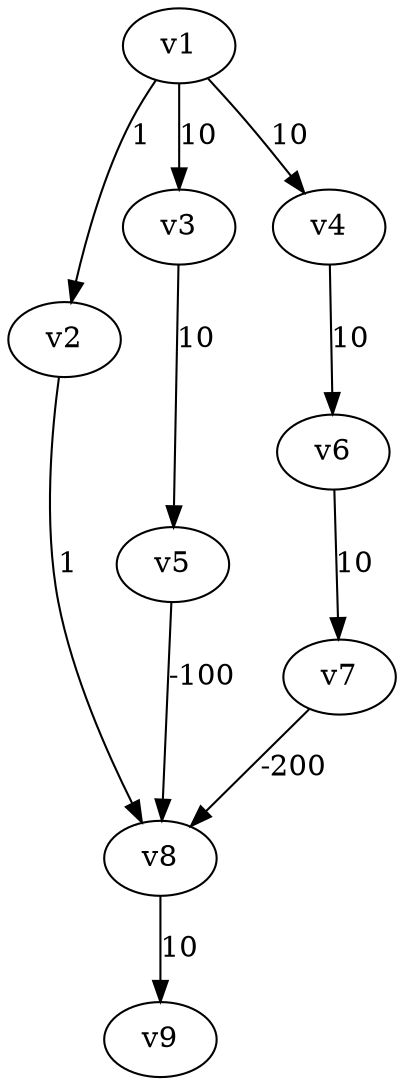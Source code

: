 digraph graph_06
{
v1
v2
v3
v4
v8
v5
v6
v7
v9
v1 -> v2 [label="1  "]
v1 -> v3 [label="10  "]
v1 -> v4 [label="10  "]
v2 -> v8 [label="1  "]
v3 -> v5 [label="10  "]
v4 -> v6 [label="10  "]
v8 -> v9 [label="10  "]
v5 -> v8 [label="-100  "]
v6 -> v7 [label="10  "]
v7 -> v8 [label="-200  "]
}
